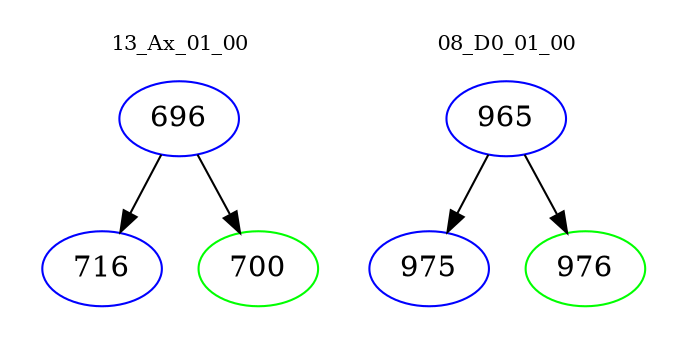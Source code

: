 digraph{
subgraph cluster_0 {
color = white
label = "13_Ax_01_00";
fontsize=10;
T0_696 [label="696", color="blue"]
T0_696 -> T0_716 [color="black"]
T0_716 [label="716", color="blue"]
T0_696 -> T0_700 [color="black"]
T0_700 [label="700", color="green"]
}
subgraph cluster_1 {
color = white
label = "08_D0_01_00";
fontsize=10;
T1_965 [label="965", color="blue"]
T1_965 -> T1_975 [color="black"]
T1_975 [label="975", color="blue"]
T1_965 -> T1_976 [color="black"]
T1_976 [label="976", color="green"]
}
}
